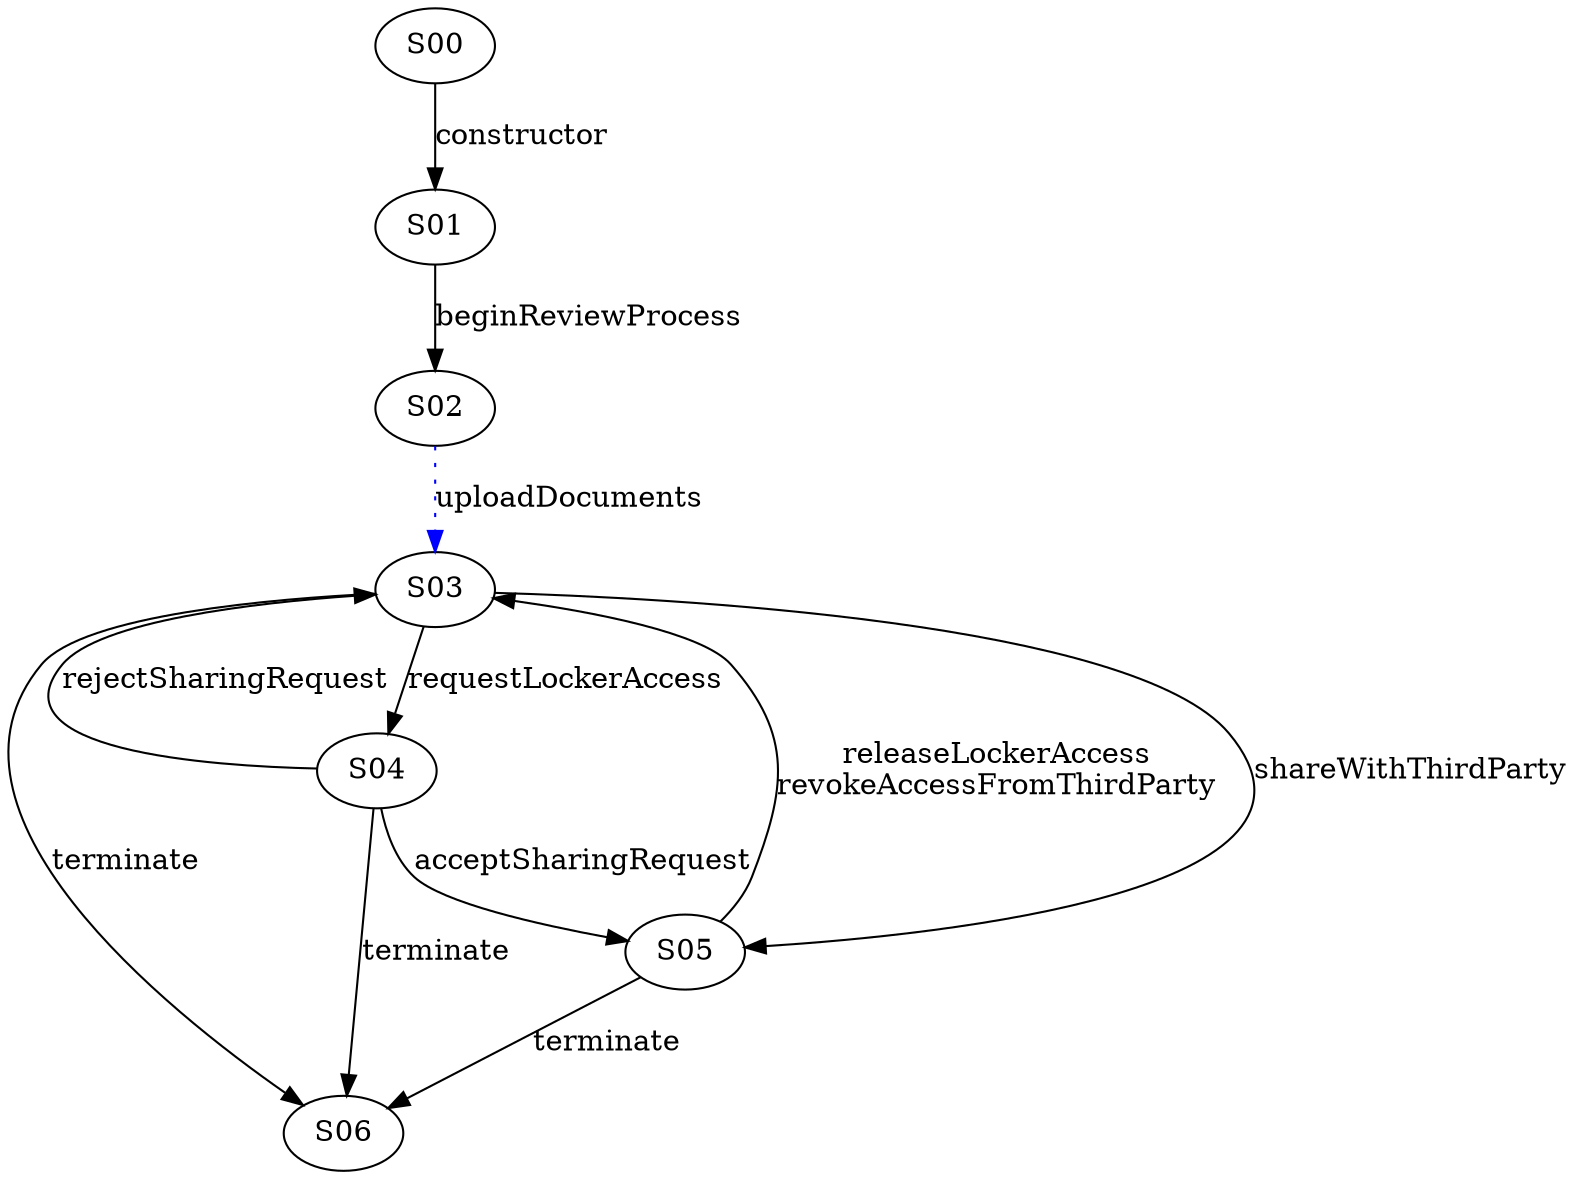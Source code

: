 digraph {



S00->S01 [label="constructor", style="", color="black"]
S02->S03 [label="uploadDocuments", style="dotted", color="blue"]
S01->S02 [label="beginReviewProcess", style="", color="black"]
S04->S06 [label="terminate", style="", color="black"]
S04->S03 [label="rejectSharingRequest", style="", color="black"]
S04->S05 [label="acceptSharingRequest", style="", color="black"]
S03->S04 [label="requestLockerAccess", style="", color="black"]
S03->S06 [label="terminate", style="", color="black"]
S03->S05 [label="shareWithThirdParty", style="", color="black"]
S05->S06 [label="terminate", style="", color="black"]
S05->S03 [label="releaseLockerAccess\nrevokeAccessFromThirdParty", style="", color="black"]
}